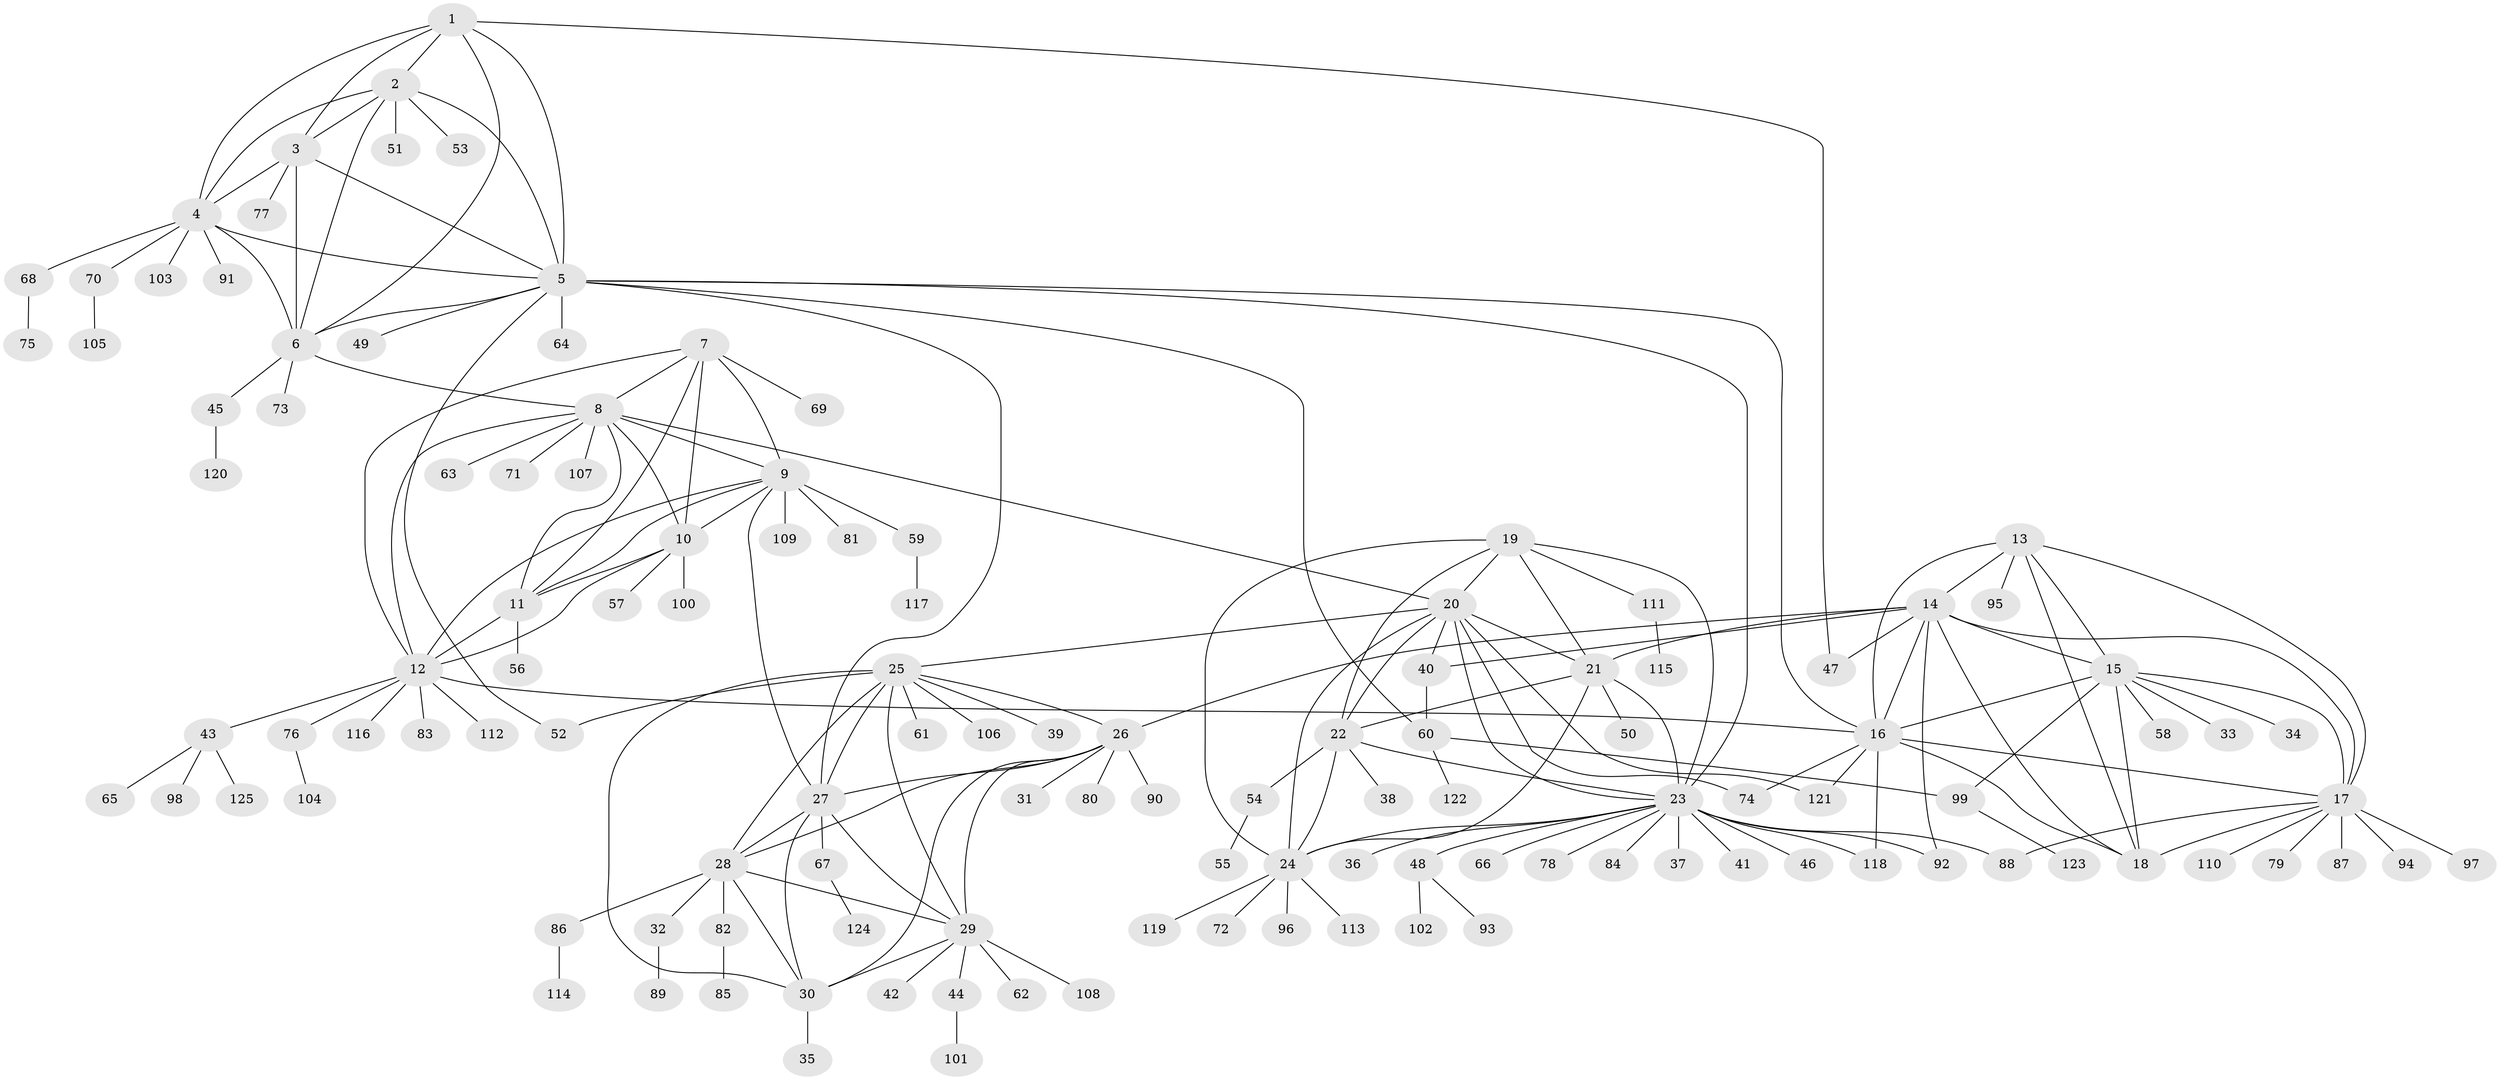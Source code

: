 // coarse degree distribution, {5: 0.04597701149425287, 8: 0.06896551724137931, 11: 0.011494252873563218, 13: 0.011494252873563218, 4: 0.034482758620689655, 3: 0.022988505747126436, 10: 0.011494252873563218, 6: 0.034482758620689655, 19: 0.011494252873563218, 9: 0.022988505747126436, 1: 0.632183908045977, 2: 0.09195402298850575}
// Generated by graph-tools (version 1.1) at 2025/19/03/04/25 18:19:41]
// undirected, 125 vertices, 190 edges
graph export_dot {
graph [start="1"]
  node [color=gray90,style=filled];
  1;
  2;
  3;
  4;
  5;
  6;
  7;
  8;
  9;
  10;
  11;
  12;
  13;
  14;
  15;
  16;
  17;
  18;
  19;
  20;
  21;
  22;
  23;
  24;
  25;
  26;
  27;
  28;
  29;
  30;
  31;
  32;
  33;
  34;
  35;
  36;
  37;
  38;
  39;
  40;
  41;
  42;
  43;
  44;
  45;
  46;
  47;
  48;
  49;
  50;
  51;
  52;
  53;
  54;
  55;
  56;
  57;
  58;
  59;
  60;
  61;
  62;
  63;
  64;
  65;
  66;
  67;
  68;
  69;
  70;
  71;
  72;
  73;
  74;
  75;
  76;
  77;
  78;
  79;
  80;
  81;
  82;
  83;
  84;
  85;
  86;
  87;
  88;
  89;
  90;
  91;
  92;
  93;
  94;
  95;
  96;
  97;
  98;
  99;
  100;
  101;
  102;
  103;
  104;
  105;
  106;
  107;
  108;
  109;
  110;
  111;
  112;
  113;
  114;
  115;
  116;
  117;
  118;
  119;
  120;
  121;
  122;
  123;
  124;
  125;
  1 -- 2;
  1 -- 3;
  1 -- 4;
  1 -- 5;
  1 -- 6;
  1 -- 47;
  2 -- 3;
  2 -- 4;
  2 -- 5;
  2 -- 6;
  2 -- 51;
  2 -- 53;
  3 -- 4;
  3 -- 5;
  3 -- 6;
  3 -- 77;
  4 -- 5;
  4 -- 6;
  4 -- 68;
  4 -- 70;
  4 -- 91;
  4 -- 103;
  5 -- 6;
  5 -- 16;
  5 -- 23;
  5 -- 27;
  5 -- 49;
  5 -- 52;
  5 -- 60;
  5 -- 64;
  6 -- 8;
  6 -- 45;
  6 -- 73;
  7 -- 8;
  7 -- 9;
  7 -- 10;
  7 -- 11;
  7 -- 12;
  7 -- 69;
  8 -- 9;
  8 -- 10;
  8 -- 11;
  8 -- 12;
  8 -- 20;
  8 -- 63;
  8 -- 71;
  8 -- 107;
  9 -- 10;
  9 -- 11;
  9 -- 12;
  9 -- 27;
  9 -- 59;
  9 -- 81;
  9 -- 109;
  10 -- 11;
  10 -- 12;
  10 -- 57;
  10 -- 100;
  11 -- 12;
  11 -- 56;
  12 -- 16;
  12 -- 43;
  12 -- 76;
  12 -- 83;
  12 -- 112;
  12 -- 116;
  13 -- 14;
  13 -- 15;
  13 -- 16;
  13 -- 17;
  13 -- 18;
  13 -- 95;
  14 -- 15;
  14 -- 16;
  14 -- 17;
  14 -- 18;
  14 -- 21;
  14 -- 26;
  14 -- 40;
  14 -- 47;
  14 -- 92;
  15 -- 16;
  15 -- 17;
  15 -- 18;
  15 -- 33;
  15 -- 34;
  15 -- 58;
  15 -- 99;
  16 -- 17;
  16 -- 18;
  16 -- 74;
  16 -- 118;
  16 -- 121;
  17 -- 18;
  17 -- 79;
  17 -- 87;
  17 -- 88;
  17 -- 94;
  17 -- 97;
  17 -- 110;
  19 -- 20;
  19 -- 21;
  19 -- 22;
  19 -- 23;
  19 -- 24;
  19 -- 111;
  20 -- 21;
  20 -- 22;
  20 -- 23;
  20 -- 24;
  20 -- 25;
  20 -- 40;
  20 -- 74;
  20 -- 121;
  21 -- 22;
  21 -- 23;
  21 -- 24;
  21 -- 50;
  22 -- 23;
  22 -- 24;
  22 -- 38;
  22 -- 54;
  23 -- 24;
  23 -- 36;
  23 -- 37;
  23 -- 41;
  23 -- 46;
  23 -- 48;
  23 -- 66;
  23 -- 78;
  23 -- 84;
  23 -- 88;
  23 -- 92;
  23 -- 118;
  24 -- 72;
  24 -- 96;
  24 -- 113;
  24 -- 119;
  25 -- 26;
  25 -- 27;
  25 -- 28;
  25 -- 29;
  25 -- 30;
  25 -- 39;
  25 -- 52;
  25 -- 61;
  25 -- 106;
  26 -- 27;
  26 -- 28;
  26 -- 29;
  26 -- 30;
  26 -- 31;
  26 -- 80;
  26 -- 90;
  27 -- 28;
  27 -- 29;
  27 -- 30;
  27 -- 67;
  28 -- 29;
  28 -- 30;
  28 -- 32;
  28 -- 82;
  28 -- 86;
  29 -- 30;
  29 -- 42;
  29 -- 44;
  29 -- 62;
  29 -- 108;
  30 -- 35;
  32 -- 89;
  40 -- 60;
  43 -- 65;
  43 -- 98;
  43 -- 125;
  44 -- 101;
  45 -- 120;
  48 -- 93;
  48 -- 102;
  54 -- 55;
  59 -- 117;
  60 -- 99;
  60 -- 122;
  67 -- 124;
  68 -- 75;
  70 -- 105;
  76 -- 104;
  82 -- 85;
  86 -- 114;
  99 -- 123;
  111 -- 115;
}
